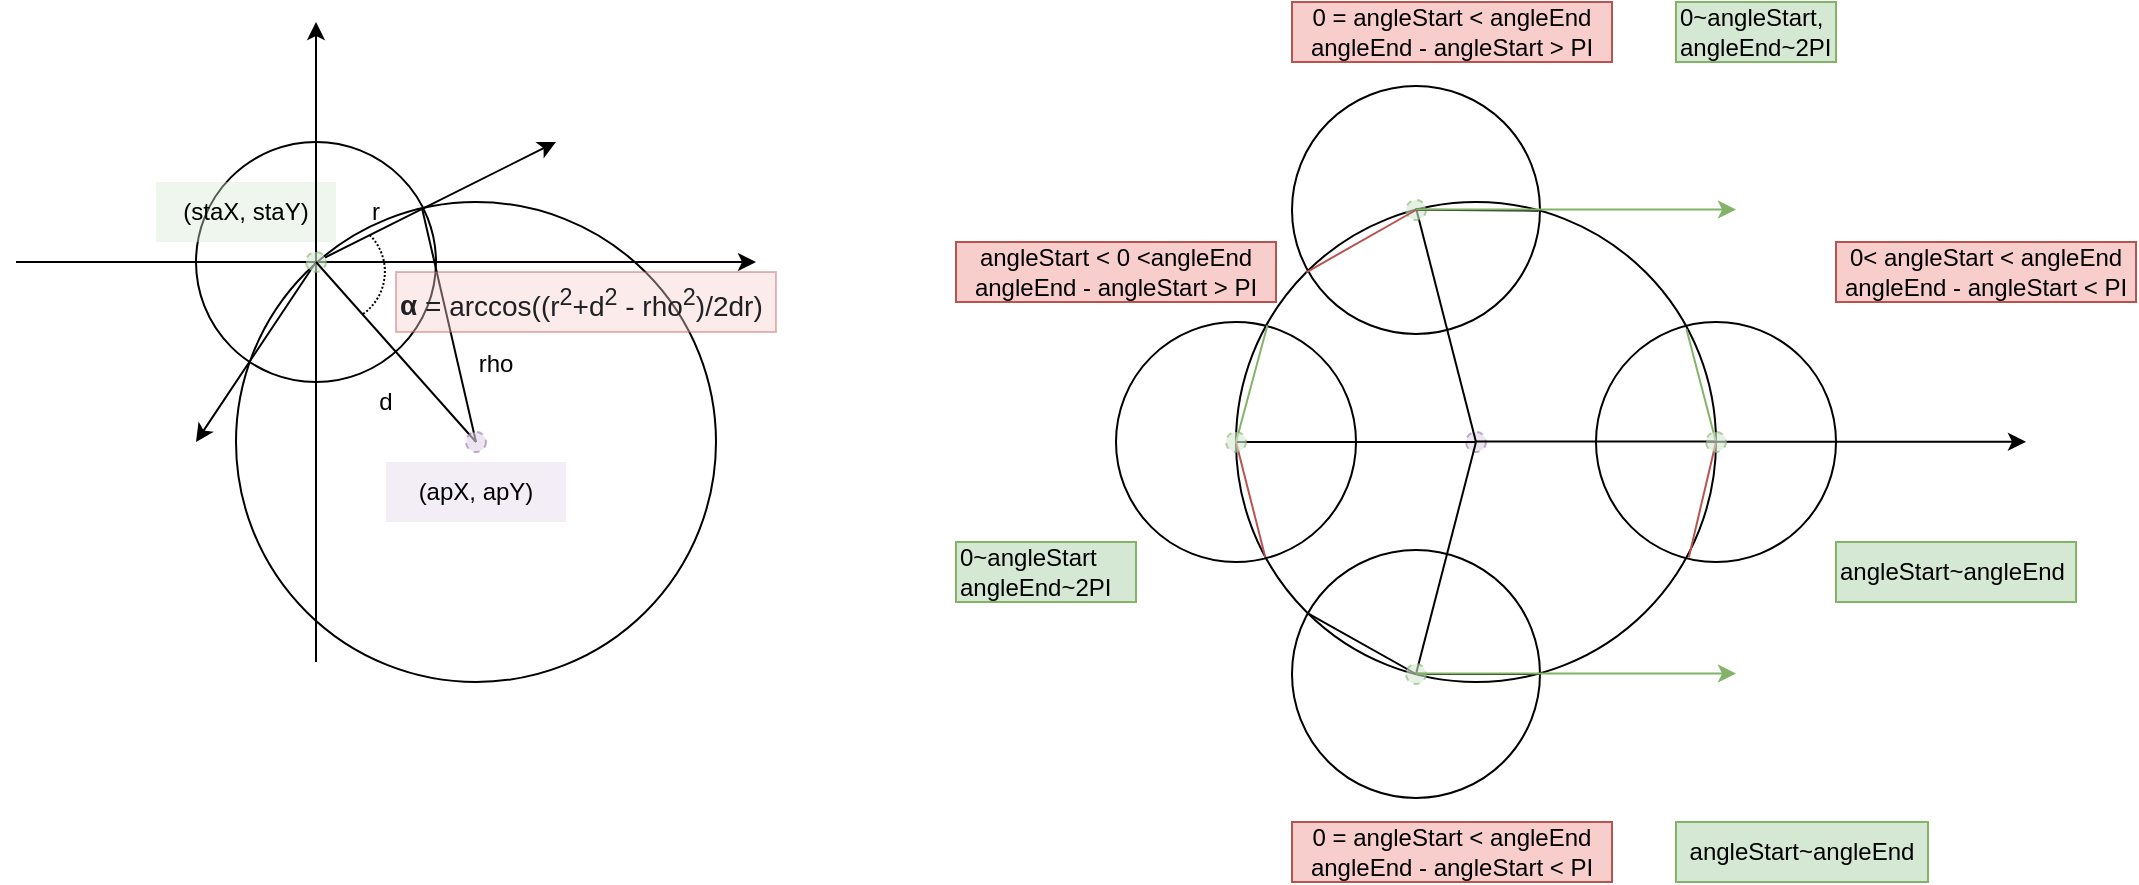 <mxfile version="20.8.16" type="device"><diagram name="Page-1" id="Cqkk1m8VU_VsE58b3-KW"><mxGraphModel dx="819" dy="478" grid="1" gridSize="10" guides="1" tooltips="1" connect="1" arrows="1" fold="1" page="1" pageScale="1" pageWidth="827" pageHeight="1169" math="0" shadow="0"><root><mxCell id="0"/><mxCell id="1" parent="0"/><mxCell id="oIHXTwe_A-TQA2URIP3k-1" value="" style="ellipse;whiteSpace=wrap;html=1;aspect=fixed;fillColor=none;" parent="1" vertex="1"><mxGeometry x="120" y="240" width="240" height="240" as="geometry"/></mxCell><mxCell id="oIHXTwe_A-TQA2URIP3k-2" value="" style="ellipse;whiteSpace=wrap;html=1;aspect=fixed;fillColor=none;" parent="1" vertex="1"><mxGeometry x="100" y="210" width="120" height="120" as="geometry"/></mxCell><mxCell id="oIHXTwe_A-TQA2URIP3k-3" value="" style="endArrow=none;html=1;rounded=0;entryX=0.5;entryY=0.5;entryDx=0;entryDy=0;entryPerimeter=0;startArrow=none;" parent="1" source="oIHXTwe_A-TQA2URIP3k-28" target="oIHXTwe_A-TQA2URIP3k-1" edge="1"><mxGeometry width="50" height="50" relative="1" as="geometry"><mxPoint x="160" y="270" as="sourcePoint"/><mxPoint x="210" y="220" as="targetPoint"/></mxGeometry></mxCell><mxCell id="oIHXTwe_A-TQA2URIP3k-4" value="" style="endArrow=classic;html=1;rounded=0;" parent="1" edge="1"><mxGeometry width="50" height="50" relative="1" as="geometry"><mxPoint x="10" y="270" as="sourcePoint"/><mxPoint x="380" y="270" as="targetPoint"/></mxGeometry></mxCell><mxCell id="oIHXTwe_A-TQA2URIP3k-7" value="(staX, staY)" style="text;html=1;strokeColor=none;fillColor=#d5e8d4;align=center;verticalAlign=middle;whiteSpace=wrap;rounded=0;opacity=40;" parent="1" vertex="1"><mxGeometry x="80" y="230" width="90" height="30" as="geometry"/></mxCell><mxCell id="oIHXTwe_A-TQA2URIP3k-8" value="(apX, apY)" style="text;html=1;strokeColor=none;fillColor=#e1d5e7;align=center;verticalAlign=middle;whiteSpace=wrap;rounded=0;opacity=40;" parent="1" vertex="1"><mxGeometry x="195" y="370" width="90" height="30" as="geometry"/></mxCell><mxCell id="oIHXTwe_A-TQA2URIP3k-9" value="" style="endArrow=classic;html=1;rounded=0;fontColor=default;" parent="1" edge="1"><mxGeometry width="50" height="50" relative="1" as="geometry"><mxPoint x="160" y="470" as="sourcePoint"/><mxPoint x="160" y="150" as="targetPoint"/></mxGeometry></mxCell><mxCell id="oIHXTwe_A-TQA2URIP3k-10" value="" style="endArrow=none;html=1;rounded=0;dashed=1;startArrow=none;" parent="1" edge="1"><mxGeometry width="50" height="50" relative="1" as="geometry"><mxPoint x="60.38" y="379.961" as="sourcePoint"/><mxPoint x="60" y="380" as="targetPoint"/></mxGeometry></mxCell><mxCell id="ZM2Au-Kpp7pli60Ea6Cd-2" value="" style="endArrow=classic;html=1;rounded=0;startArrow=none;" parent="1" source="oIHXTwe_A-TQA2URIP3k-27" edge="1"><mxGeometry width="50" height="50" relative="1" as="geometry"><mxPoint x="160" y="270" as="sourcePoint"/><mxPoint x="280" y="210" as="targetPoint"/></mxGeometry></mxCell><mxCell id="ZM2Au-Kpp7pli60Ea6Cd-3" value="" style="endArrow=classic;html=1;rounded=0;" parent="1" edge="1"><mxGeometry width="50" height="50" relative="1" as="geometry"><mxPoint x="160" y="270" as="sourcePoint"/><mxPoint x="100" y="360" as="targetPoint"/></mxGeometry></mxCell><mxCell id="ZM2Au-Kpp7pli60Ea6Cd-4" value="" style="endArrow=none;html=1;rounded=0;" parent="1" target="oIHXTwe_A-TQA2URIP3k-27" edge="1"><mxGeometry width="50" height="50" relative="1" as="geometry"><mxPoint x="160" y="270" as="sourcePoint"/><mxPoint x="280" y="210" as="targetPoint"/></mxGeometry></mxCell><mxCell id="oIHXTwe_A-TQA2URIP3k-27" value="" style="ellipse;whiteSpace=wrap;html=1;aspect=fixed;dashed=1;labelBackgroundColor=none;fillColor=#d5e8d4;strokeColor=#82b366;opacity=60;" parent="1" vertex="1"><mxGeometry x="155" y="265" width="10" height="10" as="geometry"/></mxCell><mxCell id="ZM2Au-Kpp7pli60Ea6Cd-5" value="" style="endArrow=none;html=1;rounded=0;entryX=0.942;entryY=0.277;entryDx=0;entryDy=0;entryPerimeter=0;" parent="1" target="oIHXTwe_A-TQA2URIP3k-2" edge="1"><mxGeometry width="50" height="50" relative="1" as="geometry"><mxPoint x="240" y="360" as="sourcePoint"/><mxPoint x="330" y="260" as="targetPoint"/></mxGeometry></mxCell><mxCell id="ZM2Au-Kpp7pli60Ea6Cd-6" value="" style="endArrow=none;html=1;rounded=0;entryX=0.5;entryY=0.5;entryDx=0;entryDy=0;entryPerimeter=0;" parent="1" target="oIHXTwe_A-TQA2URIP3k-28" edge="1"><mxGeometry width="50" height="50" relative="1" as="geometry"><mxPoint x="160" y="270" as="sourcePoint"/><mxPoint x="240" y="360" as="targetPoint"/></mxGeometry></mxCell><mxCell id="oIHXTwe_A-TQA2URIP3k-28" value="" style="ellipse;whiteSpace=wrap;html=1;aspect=fixed;dashed=1;labelBackgroundColor=none;fillColor=#e1d5e7;opacity=60;strokeColor=#9673a6;" parent="1" vertex="1"><mxGeometry x="235" y="355" width="10" height="10" as="geometry"/></mxCell><mxCell id="ZM2Au-Kpp7pli60Ea6Cd-7" value="" style="verticalLabelPosition=bottom;verticalAlign=top;html=1;shape=mxgraph.basic.arc;startAngle=0.344;endAngle=0.63;rotation=-80;dashed=1;dashPattern=1 1;" parent="1" vertex="1"><mxGeometry x="143.85" y="250" width="51.15" height="50" as="geometry"/></mxCell><mxCell id="ZM2Au-Kpp7pli60Ea6Cd-9" value="d" style="text;html=1;strokeColor=none;fillColor=none;align=center;verticalAlign=middle;whiteSpace=wrap;rounded=0;" parent="1" vertex="1"><mxGeometry x="165" y="325" width="60" height="30" as="geometry"/></mxCell><mxCell id="ZM2Au-Kpp7pli60Ea6Cd-10" value="rho" style="text;html=1;strokeColor=none;fillColor=none;align=center;verticalAlign=middle;whiteSpace=wrap;rounded=0;" parent="1" vertex="1"><mxGeometry x="220" y="306" width="60" height="30" as="geometry"/></mxCell><mxCell id="ZM2Au-Kpp7pli60Ea6Cd-11" value="r" style="text;html=1;strokeColor=none;fillColor=none;align=center;verticalAlign=middle;whiteSpace=wrap;rounded=0;" parent="1" vertex="1"><mxGeometry x="160" y="230" width="60" height="30" as="geometry"/></mxCell><mxCell id="ZM2Au-Kpp7pli60Ea6Cd-12" value="&lt;b style=&quot;color: rgb(32, 33, 36); font-family: &amp;quot;Google Sans&amp;quot;, arial, sans-serif; font-size: 14px;&quot;&gt;α &lt;/b&gt;&lt;span style=&quot;color: rgb(32, 33, 36); font-family: &amp;quot;Google Sans&amp;quot;, arial, sans-serif; font-size: 14px;&quot;&gt;= arccos((r&lt;sup&gt;2&lt;/sup&gt;+d&lt;sup&gt;2&lt;/sup&gt; - rho&lt;sup&gt;2&lt;/sup&gt;)/2dr)&lt;/span&gt;" style="text;html=1;strokeColor=#b85450;fillColor=#f8cecc;align=left;verticalAlign=middle;whiteSpace=wrap;rounded=0;labelBackgroundColor=none;opacity=40;" parent="1" vertex="1"><mxGeometry x="200" y="275" width="190" height="30" as="geometry"/></mxCell><mxCell id="ZM2Au-Kpp7pli60Ea6Cd-90" value="" style="ellipse;whiteSpace=wrap;html=1;aspect=fixed;fillColor=none;" parent="1" vertex="1"><mxGeometry x="648" y="182" width="124" height="124" as="geometry"/></mxCell><mxCell id="ZM2Au-Kpp7pli60Ea6Cd-13" value="" style="ellipse;whiteSpace=wrap;html=1;aspect=fixed;fillColor=none;" parent="1" vertex="1"><mxGeometry x="620" y="240" width="240" height="240" as="geometry"/></mxCell><mxCell id="ZM2Au-Kpp7pli60Ea6Cd-15" value="" style="endArrow=none;html=1;rounded=0;entryX=0.5;entryY=0.5;entryDx=0;entryDy=0;entryPerimeter=0;startArrow=none;" parent="1" target="ZM2Au-Kpp7pli60Ea6Cd-13" edge="1"><mxGeometry width="50" height="50" relative="1" as="geometry"><mxPoint x="740" y="360" as="sourcePoint"/><mxPoint x="710" y="220" as="targetPoint"/></mxGeometry></mxCell><mxCell id="ZM2Au-Kpp7pli60Ea6Cd-20" value="" style="endArrow=none;html=1;rounded=0;dashed=1;startArrow=none;" parent="1" edge="1"><mxGeometry width="50" height="50" relative="1" as="geometry"><mxPoint x="560.38" y="379.961" as="sourcePoint"/><mxPoint x="560" y="380.0" as="targetPoint"/></mxGeometry></mxCell><mxCell id="ZM2Au-Kpp7pli60Ea6Cd-27" value="" style="ellipse;whiteSpace=wrap;html=1;aspect=fixed;dashed=1;labelBackgroundColor=none;fillColor=#e1d5e7;opacity=60;strokeColor=#9673a6;" parent="1" vertex="1"><mxGeometry x="735" y="355" width="10" height="10" as="geometry"/></mxCell><mxCell id="ZM2Au-Kpp7pli60Ea6Cd-66" value="" style="endArrow=none;html=1;rounded=0;" parent="1" edge="1"><mxGeometry width="50" height="50" relative="1" as="geometry"><mxPoint x="660" y="450" as="sourcePoint"/><mxPoint x="660" y="450" as="targetPoint"/></mxGeometry></mxCell><mxCell id="ZM2Au-Kpp7pli60Ea6Cd-70" value="" style="endArrow=none;html=1;rounded=0;" parent="1" edge="1"><mxGeometry width="50" height="50" relative="1" as="geometry"><mxPoint x="820" y="270" as="sourcePoint"/><mxPoint x="820.0" y="270.0" as="targetPoint"/></mxGeometry></mxCell><mxCell id="ZM2Au-Kpp7pli60Ea6Cd-73" value="" style="endArrow=none;html=1;rounded=0;" parent="1" edge="1"><mxGeometry width="50" height="50" relative="1" as="geometry"><mxPoint x="740" y="360" as="sourcePoint"/><mxPoint x="710" y="243" as="targetPoint"/></mxGeometry></mxCell><mxCell id="ZM2Au-Kpp7pli60Ea6Cd-24" value="" style="ellipse;whiteSpace=wrap;html=1;aspect=fixed;dashed=1;labelBackgroundColor=none;fillColor=#d5e8d4;strokeColor=#82b366;opacity=60;" parent="1" vertex="1"><mxGeometry x="705" y="239" width="10" height="10" as="geometry"/></mxCell><mxCell id="ZM2Au-Kpp7pli60Ea6Cd-77" value="" style="endArrow=none;html=1;rounded=0;" parent="1" edge="1"><mxGeometry width="50" height="50" relative="1" as="geometry"><mxPoint x="710" y="476" as="sourcePoint"/><mxPoint x="740" y="360" as="targetPoint"/></mxGeometry></mxCell><mxCell id="ZM2Au-Kpp7pli60Ea6Cd-80" value="" style="ellipse;whiteSpace=wrap;html=1;aspect=fixed;fillColor=none;" parent="1" vertex="1"><mxGeometry x="560" y="300" width="120" height="120" as="geometry"/></mxCell><mxCell id="ZM2Au-Kpp7pli60Ea6Cd-83" value="" style="endArrow=none;html=1;rounded=0;" parent="1" edge="1"><mxGeometry width="50" height="50" relative="1" as="geometry"><mxPoint x="620" y="360" as="sourcePoint"/><mxPoint x="740" y="360" as="targetPoint"/></mxGeometry></mxCell><mxCell id="ZM2Au-Kpp7pli60Ea6Cd-86" value="" style="endArrow=none;html=1;rounded=0;entryX=0.631;entryY=0.014;entryDx=0;entryDy=0;entryPerimeter=0;fillColor=#d5e8d4;strokeColor=#82b366;" parent="1" target="ZM2Au-Kpp7pli60Ea6Cd-80" edge="1"><mxGeometry width="50" height="50" relative="1" as="geometry"><mxPoint x="620" y="360" as="sourcePoint"/><mxPoint x="670" y="310" as="targetPoint"/></mxGeometry></mxCell><mxCell id="ZM2Au-Kpp7pli60Ea6Cd-87" value="" style="endArrow=none;html=1;rounded=0;entryX=0.061;entryY=0.74;entryDx=0;entryDy=0;entryPerimeter=0;fillColor=#f8cecc;strokeColor=#b85450;" parent="1" target="ZM2Au-Kpp7pli60Ea6Cd-13" edge="1"><mxGeometry width="50" height="50" relative="1" as="geometry"><mxPoint x="620" y="360" as="sourcePoint"/><mxPoint x="670" y="310" as="targetPoint"/></mxGeometry></mxCell><mxCell id="ZM2Au-Kpp7pli60Ea6Cd-88" value="" style="endArrow=none;html=1;rounded=0;exitX=0;exitY=0;exitDx=0;exitDy=0;fillColor=#f8cecc;strokeColor=#b85450;" parent="1" source="ZM2Au-Kpp7pli60Ea6Cd-13" edge="1"><mxGeometry width="50" height="50" relative="1" as="geometry"><mxPoint x="657.68" y="272.72" as="sourcePoint"/><mxPoint x="710" y="244" as="targetPoint"/></mxGeometry></mxCell><mxCell id="ZM2Au-Kpp7pli60Ea6Cd-89" value="" style="endArrow=none;html=1;rounded=0;entryX=0.63;entryY=0.018;entryDx=0;entryDy=0;entryPerimeter=0;" parent="1" target="ZM2Au-Kpp7pli60Ea6Cd-13" edge="1"><mxGeometry width="50" height="50" relative="1" as="geometry"><mxPoint x="710" y="243.86" as="sourcePoint"/><mxPoint x="870" y="243.86" as="targetPoint"/></mxGeometry></mxCell><mxCell id="ZM2Au-Kpp7pli60Ea6Cd-91" value="" style="ellipse;whiteSpace=wrap;html=1;aspect=fixed;fillColor=none;" parent="1" vertex="1"><mxGeometry x="648" y="414" width="124" height="124" as="geometry"/></mxCell><mxCell id="ZM2Au-Kpp7pli60Ea6Cd-92" value="" style="endArrow=none;html=1;rounded=0;entryX=1;entryY=0.5;entryDx=0;entryDy=0;startArrow=none;" parent="1" source="ZM2Au-Kpp7pli60Ea6Cd-78" target="ZM2Au-Kpp7pli60Ea6Cd-91" edge="1"><mxGeometry width="50" height="50" relative="1" as="geometry"><mxPoint x="710" y="475.77" as="sourcePoint"/><mxPoint x="980" y="476.23" as="targetPoint"/></mxGeometry></mxCell><mxCell id="ZM2Au-Kpp7pli60Ea6Cd-93" value="" style="endArrow=none;html=1;rounded=0;entryX=0.068;entryY=0.258;entryDx=0;entryDy=0;entryPerimeter=0;" parent="1" target="ZM2Au-Kpp7pli60Ea6Cd-91" edge="1"><mxGeometry width="50" height="50" relative="1" as="geometry"><mxPoint x="710" y="476" as="sourcePoint"/><mxPoint x="760" y="426" as="targetPoint"/></mxGeometry></mxCell><mxCell id="ZM2Au-Kpp7pli60Ea6Cd-95" value="" style="endArrow=none;html=1;rounded=0;entryX=1;entryY=0.5;entryDx=0;entryDy=0;" parent="1" target="ZM2Au-Kpp7pli60Ea6Cd-78" edge="1"><mxGeometry width="50" height="50" relative="1" as="geometry"><mxPoint x="710" y="475.77" as="sourcePoint"/><mxPoint x="772" y="476" as="targetPoint"/></mxGeometry></mxCell><mxCell id="ZM2Au-Kpp7pli60Ea6Cd-78" value="" style="ellipse;whiteSpace=wrap;html=1;aspect=fixed;dashed=1;labelBackgroundColor=none;fillColor=#d5e8d4;strokeColor=#82b366;opacity=60;" parent="1" vertex="1"><mxGeometry x="705" y="471" width="10" height="10" as="geometry"/></mxCell><mxCell id="ZM2Au-Kpp7pli60Ea6Cd-97" value="" style="ellipse;whiteSpace=wrap;html=1;aspect=fixed;dashed=1;labelBackgroundColor=none;fillColor=#d5e8d4;strokeColor=#82b366;opacity=60;" parent="1" vertex="1"><mxGeometry x="615" y="355" width="10" height="10" as="geometry"/></mxCell><mxCell id="ZM2Au-Kpp7pli60Ea6Cd-98" value="" style="ellipse;whiteSpace=wrap;html=1;aspect=fixed;fillColor=none;" parent="1" vertex="1"><mxGeometry x="800" y="300" width="120" height="120" as="geometry"/></mxCell><mxCell id="ZM2Au-Kpp7pli60Ea6Cd-99" value="" style="endArrow=none;html=1;rounded=0;" parent="1" edge="1"><mxGeometry width="50" height="50" relative="1" as="geometry"><mxPoint x="740" y="359.8" as="sourcePoint"/><mxPoint x="860" y="359.8" as="targetPoint"/></mxGeometry></mxCell><mxCell id="ZM2Au-Kpp7pli60Ea6Cd-100" value="" style="endArrow=none;html=1;rounded=0;entryX=0.377;entryY=0.03;entryDx=0;entryDy=0;entryPerimeter=0;fillColor=#d5e8d4;strokeColor=#82b366;" parent="1" target="ZM2Au-Kpp7pli60Ea6Cd-98" edge="1"><mxGeometry width="50" height="50" relative="1" as="geometry"><mxPoint x="860" y="360" as="sourcePoint"/><mxPoint x="910" y="310" as="targetPoint"/></mxGeometry></mxCell><mxCell id="ZM2Au-Kpp7pli60Ea6Cd-101" value="" style="endArrow=none;html=1;rounded=0;exitX=0.387;exitY=0.98;exitDx=0;exitDy=0;exitPerimeter=0;fillColor=#f8cecc;strokeColor=#b85450;" parent="1" source="ZM2Au-Kpp7pli60Ea6Cd-98" edge="1"><mxGeometry width="50" height="50" relative="1" as="geometry"><mxPoint x="810" y="410" as="sourcePoint"/><mxPoint x="860" y="360" as="targetPoint"/></mxGeometry></mxCell><mxCell id="ZM2Au-Kpp7pli60Ea6Cd-102" value="" style="endArrow=classic;html=1;rounded=0;fillColor=#d5e8d4;strokeColor=#82b366;" parent="1" edge="1"><mxGeometry width="50" height="50" relative="1" as="geometry"><mxPoint x="710" y="475.8" as="sourcePoint"/><mxPoint x="870" y="475.8" as="targetPoint"/></mxGeometry></mxCell><mxCell id="ZM2Au-Kpp7pli60Ea6Cd-103" value="" style="endArrow=classic;html=1;rounded=0;fontColor=#006600;fillColor=#d5e8d4;strokeColor=#82b366;" parent="1" edge="1"><mxGeometry width="50" height="50" relative="1" as="geometry"><mxPoint x="710" y="243.8" as="sourcePoint"/><mxPoint x="870" y="243.8" as="targetPoint"/></mxGeometry></mxCell><mxCell id="ZM2Au-Kpp7pli60Ea6Cd-104" value="" style="endArrow=classic;html=1;rounded=0;" parent="1" edge="1"><mxGeometry width="50" height="50" relative="1" as="geometry"><mxPoint x="855" y="359.88" as="sourcePoint"/><mxPoint x="1015" y="359.88" as="targetPoint"/></mxGeometry></mxCell><mxCell id="ZM2Au-Kpp7pli60Ea6Cd-106" value="" style="ellipse;whiteSpace=wrap;html=1;aspect=fixed;dashed=1;labelBackgroundColor=none;fillColor=#d5e8d4;strokeColor=#82b366;opacity=60;" parent="1" vertex="1"><mxGeometry x="855" y="355" width="10" height="10" as="geometry"/></mxCell><mxCell id="ZM2Au-Kpp7pli60Ea6Cd-107" value="0 = angleStart &amp;lt; angleEnd&lt;br&gt;angleEnd - angleStart &amp;gt; PI" style="text;html=1;strokeColor=#b85450;fillColor=#f8cecc;align=center;verticalAlign=middle;whiteSpace=wrap;rounded=0;" parent="1" vertex="1"><mxGeometry x="648" y="140" width="160" height="30" as="geometry"/></mxCell><mxCell id="ZM2Au-Kpp7pli60Ea6Cd-108" value="angleStart &amp;lt; 0 &amp;lt;angleEnd&lt;br&gt;angleEnd - angleStart &amp;gt; PI" style="text;html=1;strokeColor=#b85450;fillColor=#f8cecc;align=center;verticalAlign=middle;whiteSpace=wrap;rounded=0;" parent="1" vertex="1"><mxGeometry x="480" y="260" width="160" height="30" as="geometry"/></mxCell><mxCell id="ZM2Au-Kpp7pli60Ea6Cd-110" value="0 = angleStart &amp;lt; angleEnd&lt;br&gt;angleEnd - angleStart &amp;lt; PI" style="text;html=1;strokeColor=#b85450;fillColor=#f8cecc;align=center;verticalAlign=middle;whiteSpace=wrap;rounded=0;" parent="1" vertex="1"><mxGeometry x="648" y="550" width="160" height="30" as="geometry"/></mxCell><mxCell id="ZM2Au-Kpp7pli60Ea6Cd-111" value="0&amp;lt; angleStart &amp;lt; angleEnd&lt;br&gt;angleEnd - angleStart &amp;lt; PI" style="text;html=1;strokeColor=#b85450;fillColor=#f8cecc;align=center;verticalAlign=middle;whiteSpace=wrap;rounded=0;" parent="1" vertex="1"><mxGeometry x="920" y="260" width="150" height="30" as="geometry"/></mxCell><mxCell id="ZM2Au-Kpp7pli60Ea6Cd-113" value="0~angleStart&lt;br&gt;angleEnd~2PI" style="text;html=1;strokeColor=#82b366;fillColor=#d5e8d4;align=left;verticalAlign=middle;whiteSpace=wrap;rounded=0;" parent="1" vertex="1"><mxGeometry x="480" y="410" width="90" height="30" as="geometry"/></mxCell><mxCell id="ZM2Au-Kpp7pli60Ea6Cd-115" value="angleStart~angleEnd" style="text;html=1;strokeColor=#82b366;fillColor=#d5e8d4;align=left;verticalAlign=middle;whiteSpace=wrap;rounded=0;" parent="1" vertex="1"><mxGeometry x="920" y="410" width="120" height="30" as="geometry"/></mxCell><mxCell id="N3wMV7AZOahT7R0AO7ma-1" value="angleStart~angleEnd" style="text;html=1;strokeColor=#82b366;fillColor=#d5e8d4;align=center;verticalAlign=middle;whiteSpace=wrap;rounded=0;" vertex="1" parent="1"><mxGeometry x="840" y="550" width="126" height="30" as="geometry"/></mxCell><mxCell id="N3wMV7AZOahT7R0AO7ma-2" value="0~angleStart, angleEnd~2PI" style="text;html=1;strokeColor=#82b366;fillColor=#d5e8d4;align=left;verticalAlign=middle;whiteSpace=wrap;rounded=0;" vertex="1" parent="1"><mxGeometry x="840" y="140" width="80" height="30" as="geometry"/></mxCell></root></mxGraphModel></diagram></mxfile>